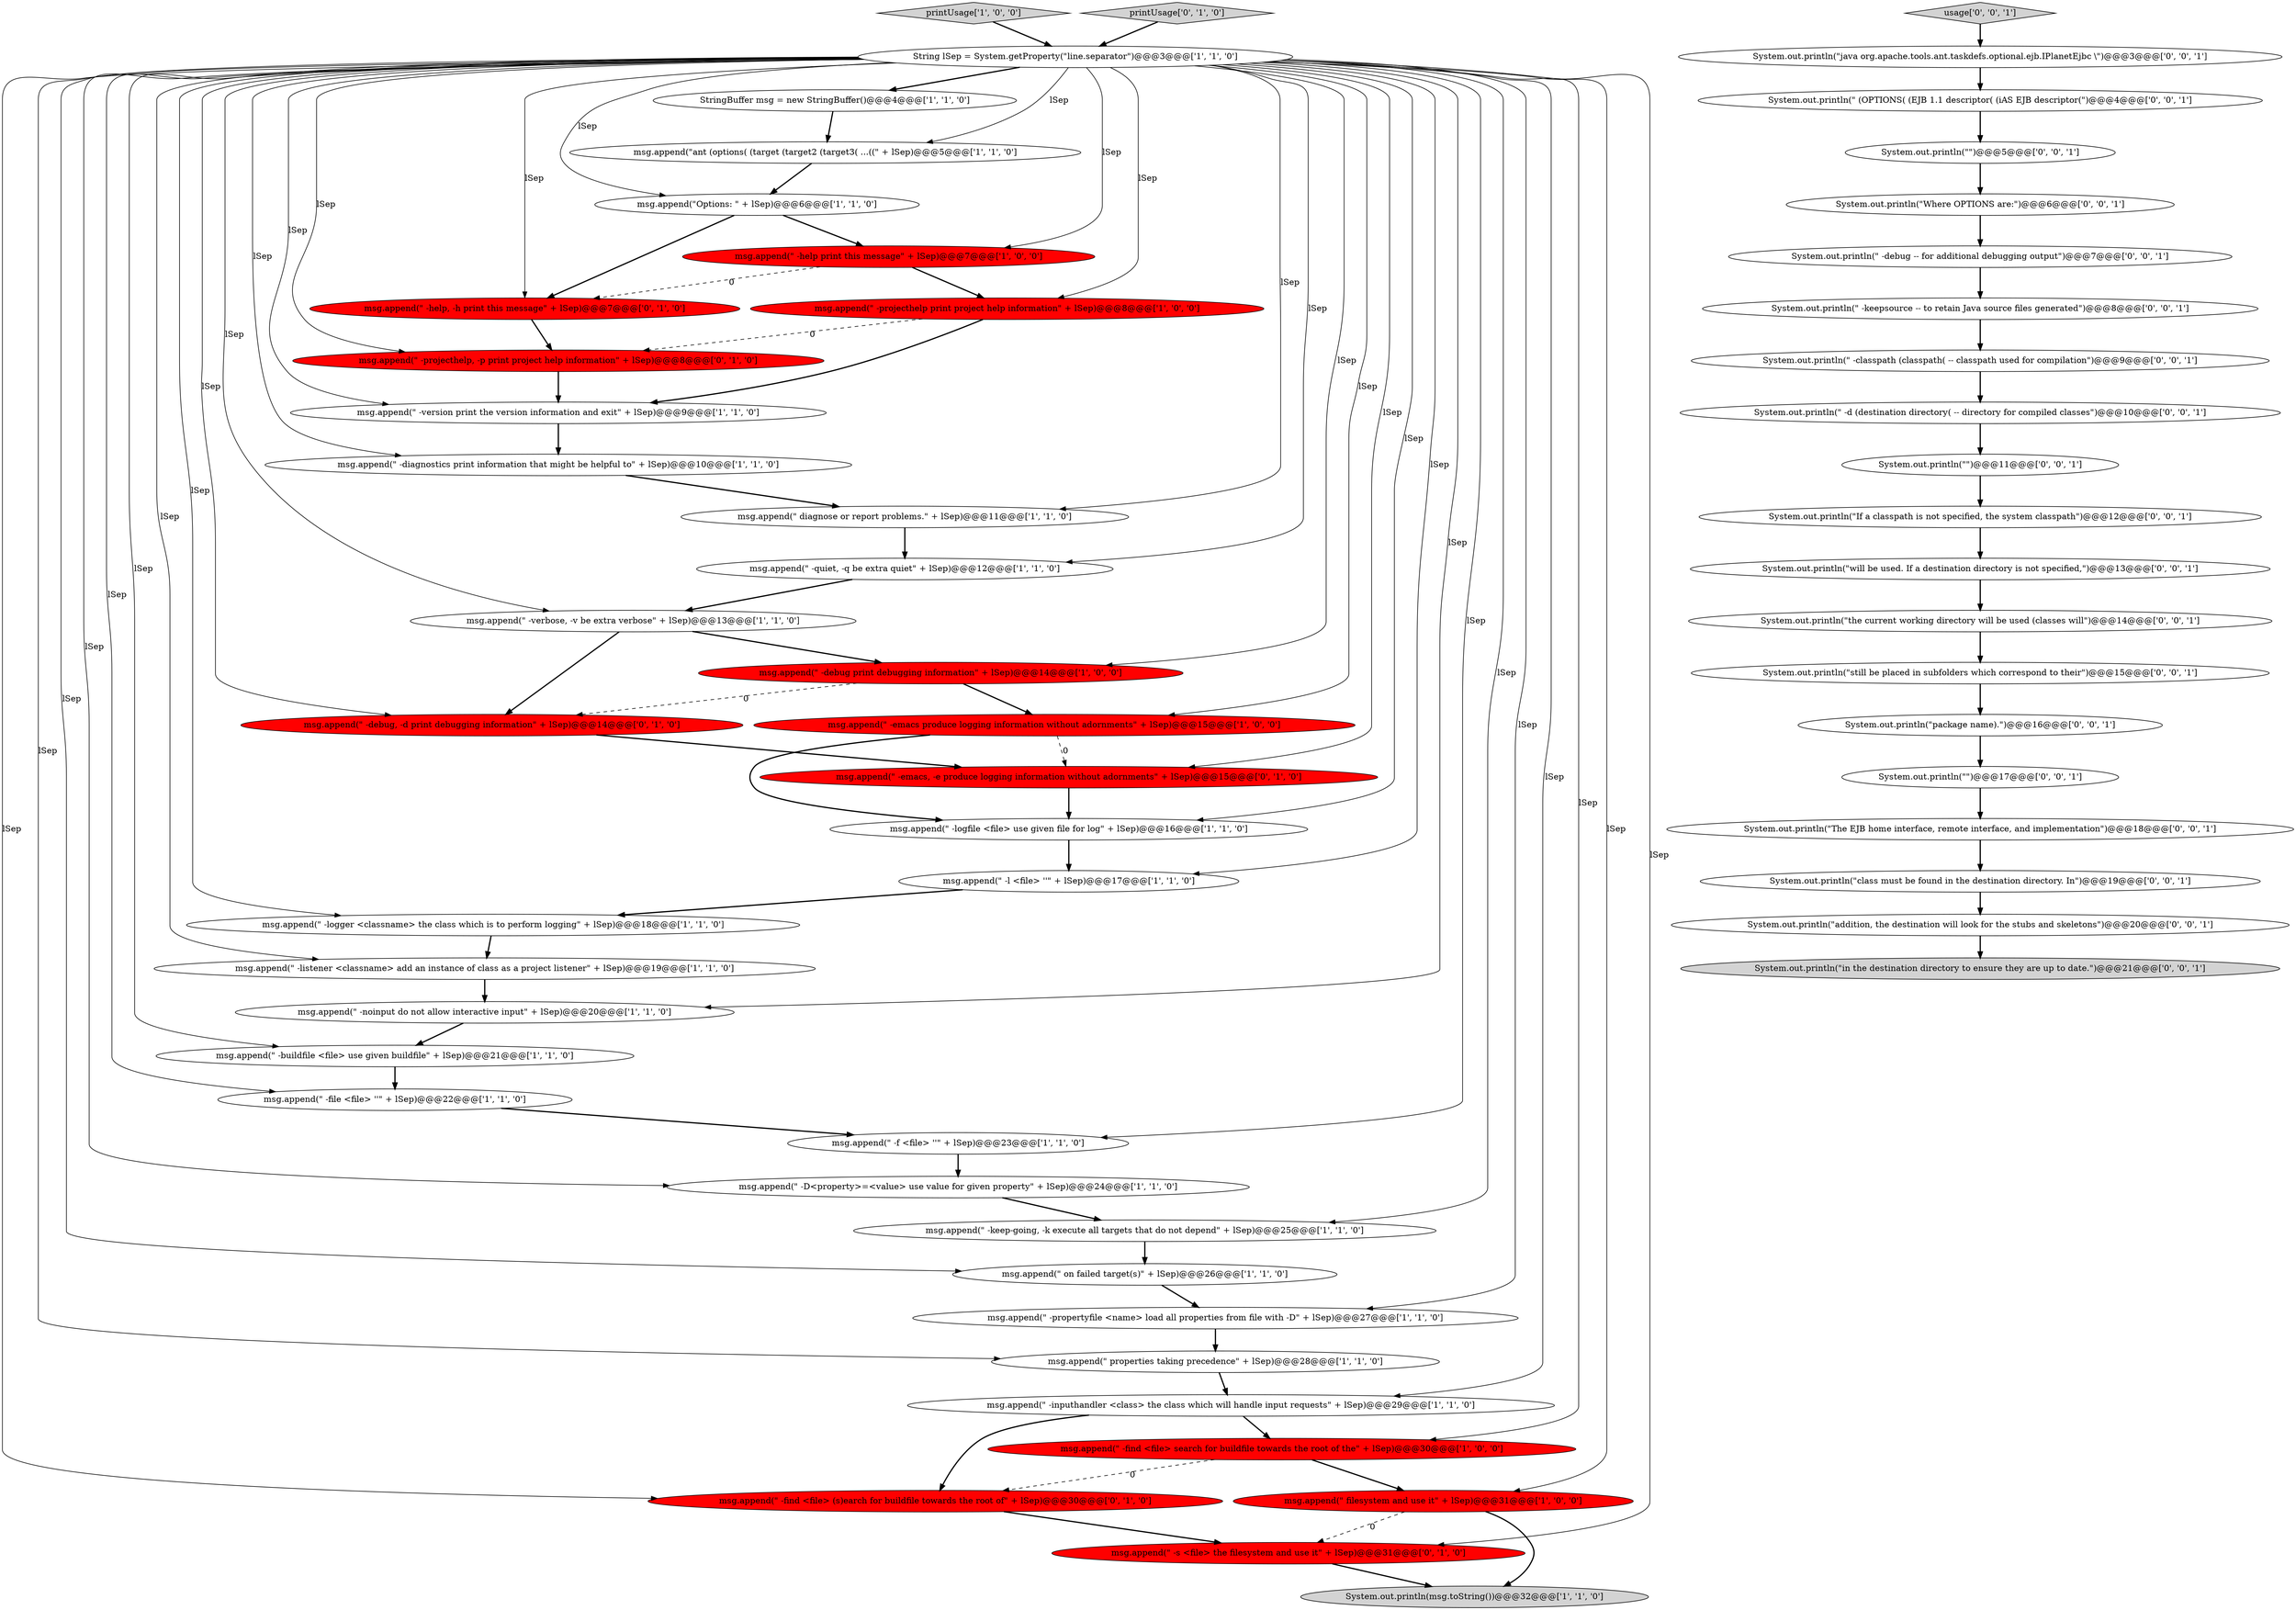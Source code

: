 digraph {
7 [style = filled, label = "msg.append(\" -logfile <file> use given file for log\" + lSep)@@@16@@@['1', '1', '0']", fillcolor = white, shape = ellipse image = "AAA0AAABBB1BBB"];
49 [style = filled, label = "System.out.println(\" -keepsource -- to retain Java source files generated\")@@@8@@@['0', '0', '1']", fillcolor = white, shape = ellipse image = "AAA0AAABBB3BBB"];
18 [style = filled, label = "msg.append(\" -logger <classname> the class which is to perform logging\" + lSep)@@@18@@@['1', '1', '0']", fillcolor = white, shape = ellipse image = "AAA0AAABBB1BBB"];
9 [style = filled, label = "msg.append(\" -f <file> ''\" + lSep)@@@23@@@['1', '1', '0']", fillcolor = white, shape = ellipse image = "AAA0AAABBB1BBB"];
19 [style = filled, label = "msg.append(\" -listener <classname> add an instance of class as a project listener\" + lSep)@@@19@@@['1', '1', '0']", fillcolor = white, shape = ellipse image = "AAA0AAABBB1BBB"];
50 [style = filled, label = "System.out.println(\"still be placed in subfolders which correspond to their\")@@@15@@@['0', '0', '1']", fillcolor = white, shape = ellipse image = "AAA0AAABBB3BBB"];
25 [style = filled, label = "msg.append(\" -keep-going, -k execute all targets that do not depend\" + lSep)@@@25@@@['1', '1', '0']", fillcolor = white, shape = ellipse image = "AAA0AAABBB1BBB"];
57 [style = filled, label = "System.out.println(\" (OPTIONS( (EJB 1.1 descriptor( (iAS EJB descriptor(\")@@@4@@@['0', '0', '1']", fillcolor = white, shape = ellipse image = "AAA0AAABBB3BBB"];
15 [style = filled, label = "msg.append(\" -buildfile <file> use given buildfile\" + lSep)@@@21@@@['1', '1', '0']", fillcolor = white, shape = ellipse image = "AAA0AAABBB1BBB"];
47 [style = filled, label = "System.out.println(\" -debug -- for additional debugging output\")@@@7@@@['0', '0', '1']", fillcolor = white, shape = ellipse image = "AAA0AAABBB3BBB"];
40 [style = filled, label = "System.out.println(\"package name).\")@@@16@@@['0', '0', '1']", fillcolor = white, shape = ellipse image = "AAA0AAABBB3BBB"];
6 [style = filled, label = "msg.append(\" -inputhandler <class> the class which will handle input requests\" + lSep)@@@29@@@['1', '1', '0']", fillcolor = white, shape = ellipse image = "AAA0AAABBB1BBB"];
3 [style = filled, label = "msg.append(\" properties taking precedence\" + lSep)@@@28@@@['1', '1', '0']", fillcolor = white, shape = ellipse image = "AAA0AAABBB1BBB"];
35 [style = filled, label = "msg.append(\" -s <file> the filesystem and use it\" + lSep)@@@31@@@['0', '1', '0']", fillcolor = red, shape = ellipse image = "AAA1AAABBB2BBB"];
43 [style = filled, label = "System.out.println(\"\")@@@5@@@['0', '0', '1']", fillcolor = white, shape = ellipse image = "AAA0AAABBB3BBB"];
16 [style = filled, label = "printUsage['1', '0', '0']", fillcolor = lightgray, shape = diamond image = "AAA0AAABBB1BBB"];
13 [style = filled, label = "msg.append(\" -version print the version information and exit\" + lSep)@@@9@@@['1', '1', '0']", fillcolor = white, shape = ellipse image = "AAA0AAABBB1BBB"];
51 [style = filled, label = "System.out.println(\"will be used. If a destination directory is not specified,\")@@@13@@@['0', '0', '1']", fillcolor = white, shape = ellipse image = "AAA0AAABBB3BBB"];
0 [style = filled, label = "msg.append(\" -help print this message\" + lSep)@@@7@@@['1', '0', '0']", fillcolor = red, shape = ellipse image = "AAA1AAABBB1BBB"];
55 [style = filled, label = "System.out.println(\" -classpath (classpath( -- classpath used for compilation\")@@@9@@@['0', '0', '1']", fillcolor = white, shape = ellipse image = "AAA0AAABBB3BBB"];
42 [style = filled, label = "System.out.println(\"\")@@@17@@@['0', '0', '1']", fillcolor = white, shape = ellipse image = "AAA0AAABBB3BBB"];
29 [style = filled, label = "msg.append(\" -file <file> ''\" + lSep)@@@22@@@['1', '1', '0']", fillcolor = white, shape = ellipse image = "AAA0AAABBB1BBB"];
23 [style = filled, label = "msg.append(\" -quiet, -q be extra quiet\" + lSep)@@@12@@@['1', '1', '0']", fillcolor = white, shape = ellipse image = "AAA0AAABBB1BBB"];
32 [style = filled, label = "msg.append(\" -find <file> (s)earch for buildfile towards the root of\" + lSep)@@@30@@@['0', '1', '0']", fillcolor = red, shape = ellipse image = "AAA1AAABBB2BBB"];
34 [style = filled, label = "msg.append(\" -debug, -d print debugging information\" + lSep)@@@14@@@['0', '1', '0']", fillcolor = red, shape = ellipse image = "AAA1AAABBB2BBB"];
26 [style = filled, label = "StringBuffer msg = new StringBuffer()@@@4@@@['1', '1', '0']", fillcolor = white, shape = ellipse image = "AAA0AAABBB1BBB"];
30 [style = filled, label = "msg.append(\"ant (options( (target (target2 (target3( ...((\" + lSep)@@@5@@@['1', '1', '0']", fillcolor = white, shape = ellipse image = "AAA0AAABBB1BBB"];
31 [style = filled, label = "msg.append(\" -projecthelp, -p print project help information\" + lSep)@@@8@@@['0', '1', '0']", fillcolor = red, shape = ellipse image = "AAA1AAABBB2BBB"];
14 [style = filled, label = "msg.append(\" -emacs produce logging information without adornments\" + lSep)@@@15@@@['1', '0', '0']", fillcolor = red, shape = ellipse image = "AAA1AAABBB1BBB"];
36 [style = filled, label = "printUsage['0', '1', '0']", fillcolor = lightgray, shape = diamond image = "AAA0AAABBB2BBB"];
48 [style = filled, label = "usage['0', '0', '1']", fillcolor = lightgray, shape = diamond image = "AAA0AAABBB3BBB"];
28 [style = filled, label = "msg.append(\" on failed target(s)\" + lSep)@@@26@@@['1', '1', '0']", fillcolor = white, shape = ellipse image = "AAA0AAABBB1BBB"];
56 [style = filled, label = "System.out.println(\"class must be found in the destination directory. In\")@@@19@@@['0', '0', '1']", fillcolor = white, shape = ellipse image = "AAA0AAABBB3BBB"];
8 [style = filled, label = "msg.append(\"Options: \" + lSep)@@@6@@@['1', '1', '0']", fillcolor = white, shape = ellipse image = "AAA0AAABBB1BBB"];
46 [style = filled, label = "System.out.println(\"Where OPTIONS are:\")@@@6@@@['0', '0', '1']", fillcolor = white, shape = ellipse image = "AAA0AAABBB3BBB"];
20 [style = filled, label = "msg.append(\" diagnose or report problems.\" + lSep)@@@11@@@['1', '1', '0']", fillcolor = white, shape = ellipse image = "AAA0AAABBB1BBB"];
44 [style = filled, label = "System.out.println(\"\")@@@11@@@['0', '0', '1']", fillcolor = white, shape = ellipse image = "AAA0AAABBB3BBB"];
45 [style = filled, label = "System.out.println(\"the current working directory will be used (classes will\")@@@14@@@['0', '0', '1']", fillcolor = white, shape = ellipse image = "AAA0AAABBB3BBB"];
2 [style = filled, label = "msg.append(\" -l <file> ''\" + lSep)@@@17@@@['1', '1', '0']", fillcolor = white, shape = ellipse image = "AAA0AAABBB1BBB"];
54 [style = filled, label = "System.out.println(\"addition, the destination will look for the stubs and skeletons\")@@@20@@@['0', '0', '1']", fillcolor = white, shape = ellipse image = "AAA0AAABBB3BBB"];
17 [style = filled, label = "msg.append(\" -D<property>=<value> use value for given property\" + lSep)@@@24@@@['1', '1', '0']", fillcolor = white, shape = ellipse image = "AAA0AAABBB1BBB"];
12 [style = filled, label = "msg.append(\" -find <file> search for buildfile towards the root of the\" + lSep)@@@30@@@['1', '0', '0']", fillcolor = red, shape = ellipse image = "AAA1AAABBB1BBB"];
10 [style = filled, label = "System.out.println(msg.toString())@@@32@@@['1', '1', '0']", fillcolor = lightgray, shape = ellipse image = "AAA0AAABBB1BBB"];
22 [style = filled, label = "String lSep = System.getProperty(\"line.separator\")@@@3@@@['1', '1', '0']", fillcolor = white, shape = ellipse image = "AAA0AAABBB1BBB"];
38 [style = filled, label = "System.out.println(\"The EJB home interface, remote interface, and implementation\")@@@18@@@['0', '0', '1']", fillcolor = white, shape = ellipse image = "AAA0AAABBB3BBB"];
37 [style = filled, label = "msg.append(\" -help, -h print this message\" + lSep)@@@7@@@['0', '1', '0']", fillcolor = red, shape = ellipse image = "AAA1AAABBB2BBB"];
21 [style = filled, label = "msg.append(\" -propertyfile <name> load all properties from file with -D\" + lSep)@@@27@@@['1', '1', '0']", fillcolor = white, shape = ellipse image = "AAA0AAABBB1BBB"];
33 [style = filled, label = "msg.append(\" -emacs, -e produce logging information without adornments\" + lSep)@@@15@@@['0', '1', '0']", fillcolor = red, shape = ellipse image = "AAA1AAABBB2BBB"];
24 [style = filled, label = "msg.append(\" -noinput do not allow interactive input\" + lSep)@@@20@@@['1', '1', '0']", fillcolor = white, shape = ellipse image = "AAA0AAABBB1BBB"];
41 [style = filled, label = "System.out.println(\"in the destination directory to ensure they are up to date.\")@@@21@@@['0', '0', '1']", fillcolor = lightgray, shape = ellipse image = "AAA0AAABBB3BBB"];
5 [style = filled, label = "msg.append(\" -projecthelp print project help information\" + lSep)@@@8@@@['1', '0', '0']", fillcolor = red, shape = ellipse image = "AAA1AAABBB1BBB"];
4 [style = filled, label = "msg.append(\" filesystem and use it\" + lSep)@@@31@@@['1', '0', '0']", fillcolor = red, shape = ellipse image = "AAA1AAABBB1BBB"];
11 [style = filled, label = "msg.append(\" -diagnostics print information that might be helpful to\" + lSep)@@@10@@@['1', '1', '0']", fillcolor = white, shape = ellipse image = "AAA0AAABBB1BBB"];
39 [style = filled, label = "System.out.println(\"If a classpath is not specified, the system classpath\")@@@12@@@['0', '0', '1']", fillcolor = white, shape = ellipse image = "AAA0AAABBB3BBB"];
1 [style = filled, label = "msg.append(\" -debug print debugging information\" + lSep)@@@14@@@['1', '0', '0']", fillcolor = red, shape = ellipse image = "AAA1AAABBB1BBB"];
27 [style = filled, label = "msg.append(\" -verbose, -v be extra verbose\" + lSep)@@@13@@@['1', '1', '0']", fillcolor = white, shape = ellipse image = "AAA0AAABBB1BBB"];
53 [style = filled, label = "System.out.println(\" -d (destination directory( -- directory for compiled classes\")@@@10@@@['0', '0', '1']", fillcolor = white, shape = ellipse image = "AAA0AAABBB3BBB"];
52 [style = filled, label = "System.out.println(\"java org.apache.tools.ant.taskdefs.optional.ejb.IPlanetEjbc \\\")@@@3@@@['0', '0', '1']", fillcolor = white, shape = ellipse image = "AAA0AAABBB3BBB"];
32->35 [style = bold, label=""];
17->25 [style = bold, label=""];
22->19 [style = solid, label="lSep"];
53->44 [style = bold, label=""];
22->30 [style = solid, label="lSep"];
56->54 [style = bold, label=""];
22->24 [style = solid, label="lSep"];
14->7 [style = bold, label=""];
19->24 [style = bold, label=""];
49->55 [style = bold, label=""];
47->49 [style = bold, label=""];
8->0 [style = bold, label=""];
22->13 [style = solid, label="lSep"];
22->33 [style = solid, label="lSep"];
48->52 [style = bold, label=""];
28->21 [style = bold, label=""];
39->51 [style = bold, label=""];
37->31 [style = bold, label=""];
38->56 [style = bold, label=""];
22->28 [style = solid, label="lSep"];
35->10 [style = bold, label=""];
30->8 [style = bold, label=""];
21->3 [style = bold, label=""];
33->7 [style = bold, label=""];
6->32 [style = bold, label=""];
25->28 [style = bold, label=""];
22->2 [style = solid, label="lSep"];
1->34 [style = dashed, label="0"];
34->33 [style = bold, label=""];
18->19 [style = bold, label=""];
2->18 [style = bold, label=""];
9->17 [style = bold, label=""];
22->35 [style = solid, label="lSep"];
54->41 [style = bold, label=""];
14->33 [style = dashed, label="0"];
13->11 [style = bold, label=""];
43->46 [style = bold, label=""];
20->23 [style = bold, label=""];
22->5 [style = solid, label="lSep"];
7->2 [style = bold, label=""];
22->27 [style = solid, label="lSep"];
22->18 [style = solid, label="lSep"];
42->38 [style = bold, label=""];
15->29 [style = bold, label=""];
4->35 [style = dashed, label="0"];
22->26 [style = bold, label=""];
4->10 [style = bold, label=""];
22->20 [style = solid, label="lSep"];
22->4 [style = solid, label="lSep"];
22->12 [style = solid, label="lSep"];
31->13 [style = bold, label=""];
12->32 [style = dashed, label="0"];
3->6 [style = bold, label=""];
22->34 [style = solid, label="lSep"];
27->34 [style = bold, label=""];
22->14 [style = solid, label="lSep"];
22->37 [style = solid, label="lSep"];
51->45 [style = bold, label=""];
22->23 [style = solid, label="lSep"];
5->13 [style = bold, label=""];
5->31 [style = dashed, label="0"];
57->43 [style = bold, label=""];
8->37 [style = bold, label=""];
22->7 [style = solid, label="lSep"];
22->15 [style = solid, label="lSep"];
22->21 [style = solid, label="lSep"];
22->9 [style = solid, label="lSep"];
22->17 [style = solid, label="lSep"];
22->32 [style = solid, label="lSep"];
0->5 [style = bold, label=""];
24->15 [style = bold, label=""];
6->12 [style = bold, label=""];
11->20 [style = bold, label=""];
27->1 [style = bold, label=""];
0->37 [style = dashed, label="0"];
23->27 [style = bold, label=""];
22->31 [style = solid, label="lSep"];
22->6 [style = solid, label="lSep"];
22->1 [style = solid, label="lSep"];
29->9 [style = bold, label=""];
22->8 [style = solid, label="lSep"];
16->22 [style = bold, label=""];
46->47 [style = bold, label=""];
44->39 [style = bold, label=""];
26->30 [style = bold, label=""];
22->0 [style = solid, label="lSep"];
22->29 [style = solid, label="lSep"];
12->4 [style = bold, label=""];
45->50 [style = bold, label=""];
50->40 [style = bold, label=""];
22->11 [style = solid, label="lSep"];
55->53 [style = bold, label=""];
1->14 [style = bold, label=""];
22->3 [style = solid, label="lSep"];
52->57 [style = bold, label=""];
40->42 [style = bold, label=""];
22->25 [style = solid, label="lSep"];
36->22 [style = bold, label=""];
}
